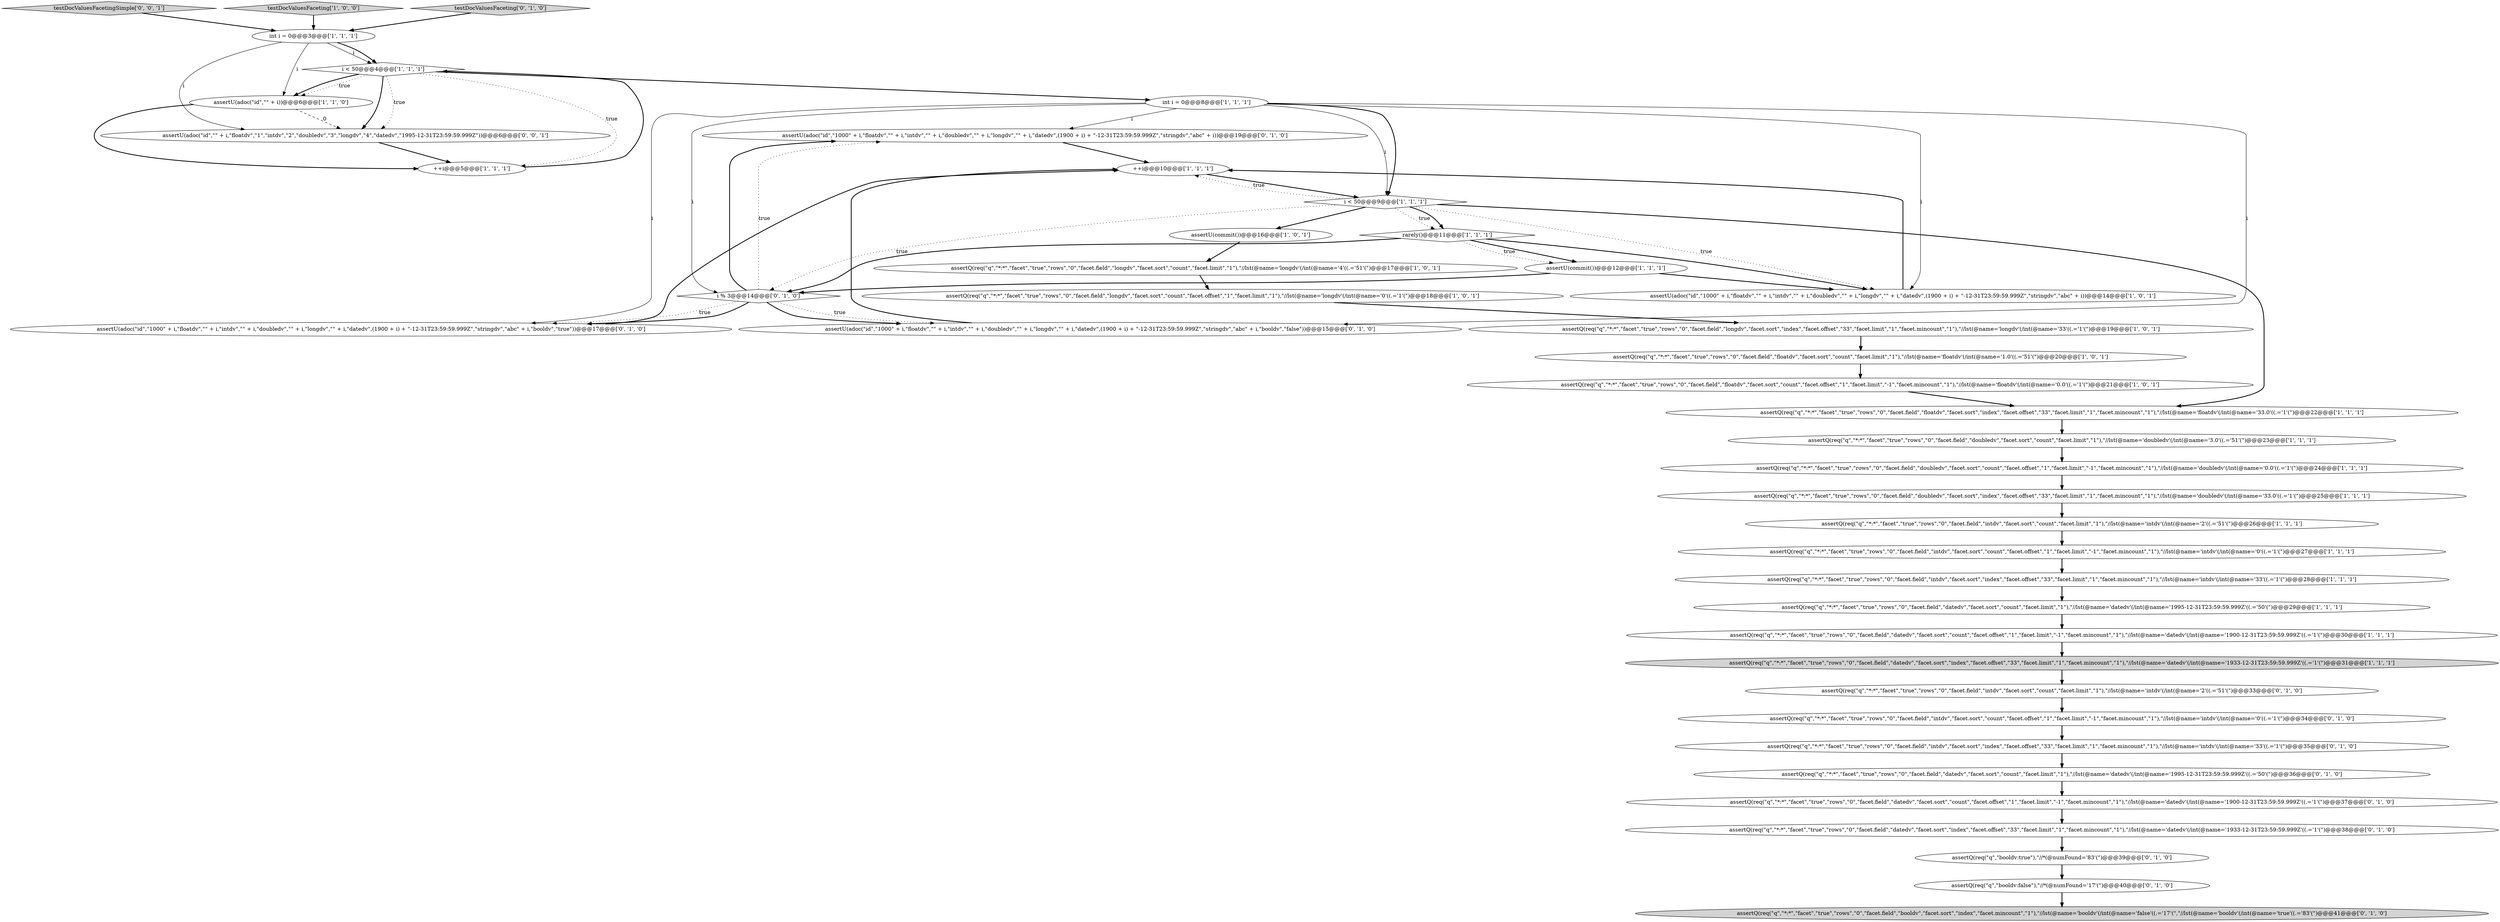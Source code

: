 digraph {
32 [style = filled, label = "assertU(adoc(\"id\",\"1000\" + i,\"floatdv\",\"\" + i,\"intdv\",\"\" + i,\"doubledv\",\"\" + i,\"longdv\",\"\" + i,\"datedv\",(1900 + i) + \"-12-31T23:59:59.999Z\",\"stringdv\",\"abc\" + i))@@@19@@@['0', '1', '0']", fillcolor = white, shape = ellipse image = "AAA1AAABBB2BBB"];
19 [style = filled, label = "assertU(adoc(\"id\",\"1000\" + i,\"floatdv\",\"\" + i,\"intdv\",\"\" + i,\"doubledv\",\"\" + i,\"longdv\",\"\" + i,\"datedv\",(1900 + i) + \"-12-31T23:59:59.999Z\",\"stringdv\",\"abc\" + i))@@@14@@@['1', '0', '1']", fillcolor = white, shape = ellipse image = "AAA0AAABBB1BBB"];
39 [style = filled, label = "assertQ(req(\"q\",\"*:*\",\"facet\",\"true\",\"rows\",\"0\",\"facet.field\",\"datedv\",\"facet.sort\",\"count\",\"facet.offset\",\"1\",\"facet.limit\",\"-1\",\"facet.mincount\",\"1\"),\"//lst(@name='datedv'(/int(@name='1900-12-31T23:59:59.999Z'((.='1'(\")@@@37@@@['0', '1', '0']", fillcolor = white, shape = ellipse image = "AAA0AAABBB2BBB"];
17 [style = filled, label = "assertQ(req(\"q\",\"*:*\",\"facet\",\"true\",\"rows\",\"0\",\"facet.field\",\"longdv\",\"facet.sort\",\"count\",\"facet.limit\",\"1\"),\"//lst(@name='longdv'(/int(@name='4'((.='51'(\")@@@17@@@['1', '0', '1']", fillcolor = white, shape = ellipse image = "AAA0AAABBB1BBB"];
37 [style = filled, label = "assertU(adoc(\"id\",\"1000\" + i,\"floatdv\",\"\" + i,\"intdv\",\"\" + i,\"doubledv\",\"\" + i,\"longdv\",\"\" + i,\"datedv\",(1900 + i) + \"-12-31T23:59:59.999Z\",\"stringdv\",\"abc\" + i,\"booldv\",\"false\"))@@@15@@@['0', '1', '0']", fillcolor = white, shape = ellipse image = "AAA1AAABBB2BBB"];
5 [style = filled, label = "i < 50@@@9@@@['1', '1', '1']", fillcolor = white, shape = diamond image = "AAA0AAABBB1BBB"];
27 [style = filled, label = "i % 3@@@14@@@['0', '1', '0']", fillcolor = white, shape = diamond image = "AAA0AAABBB2BBB"];
13 [style = filled, label = "i < 50@@@4@@@['1', '1', '1']", fillcolor = white, shape = diamond image = "AAA0AAABBB1BBB"];
15 [style = filled, label = "assertQ(req(\"q\",\"*:*\",\"facet\",\"true\",\"rows\",\"0\",\"facet.field\",\"longdv\",\"facet.sort\",\"index\",\"facet.offset\",\"33\",\"facet.limit\",\"1\",\"facet.mincount\",\"1\"),\"//lst(@name='longdv'(/int(@name='33'((.='1'(\")@@@19@@@['1', '0', '1']", fillcolor = white, shape = ellipse image = "AAA0AAABBB1BBB"];
41 [style = filled, label = "assertU(adoc(\"id\",\"\" + i,\"floatdv\",\"1\",\"intdv\",\"2\",\"doubledv\",\"3\",\"longdv\",\"4\",\"datedv\",\"1995-12-31T23:59:59.999Z\"))@@@6@@@['0', '0', '1']", fillcolor = white, shape = ellipse image = "AAA0AAABBB3BBB"];
26 [style = filled, label = "assertQ(req(\"q\",\"*:*\",\"facet\",\"true\",\"rows\",\"0\",\"facet.field\",\"datedv\",\"facet.sort\",\"count\",\"facet.offset\",\"1\",\"facet.limit\",\"-1\",\"facet.mincount\",\"1\"),\"//lst(@name='datedv'(/int(@name='1900-12-31T23:59:59.999Z'((.='1'(\")@@@30@@@['1', '1', '1']", fillcolor = white, shape = ellipse image = "AAA0AAABBB1BBB"];
30 [style = filled, label = "assertQ(req(\"q\",\"*:*\",\"facet\",\"true\",\"rows\",\"0\",\"facet.field\",\"intdv\",\"facet.sort\",\"count\",\"facet.limit\",\"1\"),\"//lst(@name='intdv'(/int(@name='2'((.='51'(\")@@@33@@@['0', '1', '0']", fillcolor = white, shape = ellipse image = "AAA0AAABBB2BBB"];
31 [style = filled, label = "assertQ(req(\"q\",\"booldv:true\"),\"//*(@numFound='83'(\")@@@39@@@['0', '1', '0']", fillcolor = white, shape = ellipse image = "AAA1AAABBB2BBB"];
10 [style = filled, label = "assertQ(req(\"q\",\"*:*\",\"facet\",\"true\",\"rows\",\"0\",\"facet.field\",\"intdv\",\"facet.sort\",\"count\",\"facet.offset\",\"1\",\"facet.limit\",\"-1\",\"facet.mincount\",\"1\"),\"//lst(@name='intdv'(/int(@name='0'((.='1'(\")@@@27@@@['1', '1', '1']", fillcolor = white, shape = ellipse image = "AAA0AAABBB1BBB"];
2 [style = filled, label = "assertQ(req(\"q\",\"*:*\",\"facet\",\"true\",\"rows\",\"0\",\"facet.field\",\"doubledv\",\"facet.sort\",\"count\",\"facet.limit\",\"1\"),\"//lst(@name='doubledv'(/int(@name='3.0'((.='51'(\")@@@23@@@['1', '1', '1']", fillcolor = white, shape = ellipse image = "AAA0AAABBB1BBB"];
16 [style = filled, label = "rarely()@@@11@@@['1', '1', '1']", fillcolor = white, shape = diamond image = "AAA0AAABBB1BBB"];
36 [style = filled, label = "assertQ(req(\"q\",\"*:*\",\"facet\",\"true\",\"rows\",\"0\",\"facet.field\",\"datedv\",\"facet.sort\",\"count\",\"facet.limit\",\"1\"),\"//lst(@name='datedv'(/int(@name='1995-12-31T23:59:59.999Z'((.='50'(\")@@@36@@@['0', '1', '0']", fillcolor = white, shape = ellipse image = "AAA0AAABBB2BBB"];
25 [style = filled, label = "int i = 0@@@8@@@['1', '1', '1']", fillcolor = white, shape = ellipse image = "AAA0AAABBB1BBB"];
1 [style = filled, label = "int i = 0@@@3@@@['1', '1', '1']", fillcolor = white, shape = ellipse image = "AAA0AAABBB1BBB"];
6 [style = filled, label = "assertQ(req(\"q\",\"*:*\",\"facet\",\"true\",\"rows\",\"0\",\"facet.field\",\"doubledv\",\"facet.sort\",\"count\",\"facet.offset\",\"1\",\"facet.limit\",\"-1\",\"facet.mincount\",\"1\"),\"//lst(@name='doubledv'(/int(@name='0.0'((.='1'(\")@@@24@@@['1', '1', '1']", fillcolor = white, shape = ellipse image = "AAA0AAABBB1BBB"];
7 [style = filled, label = "++i@@@5@@@['1', '1', '1']", fillcolor = white, shape = ellipse image = "AAA0AAABBB1BBB"];
0 [style = filled, label = "assertQ(req(\"q\",\"*:*\",\"facet\",\"true\",\"rows\",\"0\",\"facet.field\",\"floatdv\",\"facet.sort\",\"count\",\"facet.limit\",\"1\"),\"//lst(@name='floatdv'(/int(@name='1.0'((.='51'(\")@@@20@@@['1', '0', '1']", fillcolor = white, shape = ellipse image = "AAA0AAABBB1BBB"];
18 [style = filled, label = "assertQ(req(\"q\",\"*:*\",\"facet\",\"true\",\"rows\",\"0\",\"facet.field\",\"doubledv\",\"facet.sort\",\"index\",\"facet.offset\",\"33\",\"facet.limit\",\"1\",\"facet.mincount\",\"1\"),\"//lst(@name='doubledv'(/int(@name='33.0'((.='1'(\")@@@25@@@['1', '1', '1']", fillcolor = white, shape = ellipse image = "AAA0AAABBB1BBB"];
8 [style = filled, label = "assertU(commit())@@@12@@@['1', '1', '1']", fillcolor = white, shape = ellipse image = "AAA0AAABBB1BBB"];
21 [style = filled, label = "assertQ(req(\"q\",\"*:*\",\"facet\",\"true\",\"rows\",\"0\",\"facet.field\",\"intdv\",\"facet.sort\",\"count\",\"facet.limit\",\"1\"),\"//lst(@name='intdv'(/int(@name='2'((.='51'(\")@@@26@@@['1', '1', '1']", fillcolor = white, shape = ellipse image = "AAA0AAABBB1BBB"];
23 [style = filled, label = "assertQ(req(\"q\",\"*:*\",\"facet\",\"true\",\"rows\",\"0\",\"facet.field\",\"datedv\",\"facet.sort\",\"count\",\"facet.limit\",\"1\"),\"//lst(@name='datedv'(/int(@name='1995-12-31T23:59:59.999Z'((.='50'(\")@@@29@@@['1', '1', '1']", fillcolor = white, shape = ellipse image = "AAA0AAABBB1BBB"];
29 [style = filled, label = "assertQ(req(\"q\",\"*:*\",\"facet\",\"true\",\"rows\",\"0\",\"facet.field\",\"intdv\",\"facet.sort\",\"index\",\"facet.offset\",\"33\",\"facet.limit\",\"1\",\"facet.mincount\",\"1\"),\"//lst(@name='intdv'(/int(@name='33'((.='1'(\")@@@35@@@['0', '1', '0']", fillcolor = white, shape = ellipse image = "AAA0AAABBB2BBB"];
22 [style = filled, label = "assertQ(req(\"q\",\"*:*\",\"facet\",\"true\",\"rows\",\"0\",\"facet.field\",\"datedv\",\"facet.sort\",\"index\",\"facet.offset\",\"33\",\"facet.limit\",\"1\",\"facet.mincount\",\"1\"),\"//lst(@name='datedv'(/int(@name='1933-12-31T23:59:59.999Z'((.='1'(\")@@@31@@@['1', '1', '1']", fillcolor = lightgray, shape = ellipse image = "AAA0AAABBB1BBB"];
42 [style = filled, label = "testDocValuesFacetingSimple['0', '0', '1']", fillcolor = lightgray, shape = diamond image = "AAA0AAABBB3BBB"];
11 [style = filled, label = "testDocValuesFaceting['1', '0', '0']", fillcolor = lightgray, shape = diamond image = "AAA0AAABBB1BBB"];
4 [style = filled, label = "assertQ(req(\"q\",\"*:*\",\"facet\",\"true\",\"rows\",\"0\",\"facet.field\",\"floatdv\",\"facet.sort\",\"count\",\"facet.offset\",\"1\",\"facet.limit\",\"-1\",\"facet.mincount\",\"1\"),\"//lst(@name='floatdv'(/int(@name='0.0'((.='1'(\")@@@21@@@['1', '0', '1']", fillcolor = white, shape = ellipse image = "AAA0AAABBB1BBB"];
12 [style = filled, label = "assertQ(req(\"q\",\"*:*\",\"facet\",\"true\",\"rows\",\"0\",\"facet.field\",\"floatdv\",\"facet.sort\",\"index\",\"facet.offset\",\"33\",\"facet.limit\",\"1\",\"facet.mincount\",\"1\"),\"//lst(@name='floatdv'(/int(@name='33.0'((.='1'(\")@@@22@@@['1', '1', '1']", fillcolor = white, shape = ellipse image = "AAA0AAABBB1BBB"];
14 [style = filled, label = "assertQ(req(\"q\",\"*:*\",\"facet\",\"true\",\"rows\",\"0\",\"facet.field\",\"longdv\",\"facet.sort\",\"count\",\"facet.offset\",\"1\",\"facet.limit\",\"1\"),\"//lst(@name='longdv'(/int(@name='0'((.='1'(\")@@@18@@@['1', '0', '1']", fillcolor = white, shape = ellipse image = "AAA0AAABBB1BBB"];
20 [style = filled, label = "++i@@@10@@@['1', '1', '1']", fillcolor = white, shape = ellipse image = "AAA0AAABBB1BBB"];
33 [style = filled, label = "assertQ(req(\"q\",\"*:*\",\"facet\",\"true\",\"rows\",\"0\",\"facet.field\",\"datedv\",\"facet.sort\",\"index\",\"facet.offset\",\"33\",\"facet.limit\",\"1\",\"facet.mincount\",\"1\"),\"//lst(@name='datedv'(/int(@name='1933-12-31T23:59:59.999Z'((.='1'(\")@@@38@@@['0', '1', '0']", fillcolor = white, shape = ellipse image = "AAA0AAABBB2BBB"];
40 [style = filled, label = "assertU(adoc(\"id\",\"1000\" + i,\"floatdv\",\"\" + i,\"intdv\",\"\" + i,\"doubledv\",\"\" + i,\"longdv\",\"\" + i,\"datedv\",(1900 + i) + \"-12-31T23:59:59.999Z\",\"stringdv\",\"abc\" + i,\"booldv\",\"true\"))@@@17@@@['0', '1', '0']", fillcolor = white, shape = ellipse image = "AAA1AAABBB2BBB"];
28 [style = filled, label = "testDocValuesFaceting['0', '1', '0']", fillcolor = lightgray, shape = diamond image = "AAA0AAABBB2BBB"];
34 [style = filled, label = "assertQ(req(\"q\",\"*:*\",\"facet\",\"true\",\"rows\",\"0\",\"facet.field\",\"intdv\",\"facet.sort\",\"count\",\"facet.offset\",\"1\",\"facet.limit\",\"-1\",\"facet.mincount\",\"1\"),\"//lst(@name='intdv'(/int(@name='0'((.='1'(\")@@@34@@@['0', '1', '0']", fillcolor = white, shape = ellipse image = "AAA0AAABBB2BBB"];
38 [style = filled, label = "assertQ(req(\"q\",\"booldv:false\"),\"//*(@numFound='17'(\")@@@40@@@['0', '1', '0']", fillcolor = white, shape = ellipse image = "AAA1AAABBB2BBB"];
24 [style = filled, label = "assertQ(req(\"q\",\"*:*\",\"facet\",\"true\",\"rows\",\"0\",\"facet.field\",\"intdv\",\"facet.sort\",\"index\",\"facet.offset\",\"33\",\"facet.limit\",\"1\",\"facet.mincount\",\"1\"),\"//lst(@name='intdv'(/int(@name='33'((.='1'(\")@@@28@@@['1', '1', '1']", fillcolor = white, shape = ellipse image = "AAA0AAABBB1BBB"];
3 [style = filled, label = "assertU(adoc(\"id\",\"\" + i))@@@6@@@['1', '1', '0']", fillcolor = white, shape = ellipse image = "AAA0AAABBB1BBB"];
35 [style = filled, label = "assertQ(req(\"q\",\"*:*\",\"facet\",\"true\",\"rows\",\"0\",\"facet.field\",\"booldv\",\"facet.sort\",\"index\",\"facet.mincount\",\"1\"),\"//lst(@name='booldv'(/int(@name='false'((.='17'(\",\"//lst(@name='booldv'(/int(@name='true'((.='83'(\")@@@41@@@['0', '1', '0']", fillcolor = lightgray, shape = ellipse image = "AAA1AAABBB2BBB"];
9 [style = filled, label = "assertU(commit())@@@16@@@['1', '0', '1']", fillcolor = white, shape = ellipse image = "AAA0AAABBB1BBB"];
26->22 [style = bold, label=""];
1->41 [style = solid, label="i"];
13->41 [style = dotted, label="true"];
5->19 [style = dotted, label="true"];
39->33 [style = bold, label=""];
1->13 [style = solid, label="i"];
6->18 [style = bold, label=""];
22->30 [style = bold, label=""];
30->34 [style = bold, label=""];
5->16 [style = dotted, label="true"];
0->4 [style = bold, label=""];
10->24 [style = bold, label=""];
33->31 [style = bold, label=""];
37->20 [style = bold, label=""];
24->23 [style = bold, label=""];
13->25 [style = bold, label=""];
19->20 [style = bold, label=""];
20->5 [style = bold, label=""];
16->19 [style = bold, label=""];
12->2 [style = bold, label=""];
25->40 [style = solid, label="i"];
42->1 [style = bold, label=""];
16->8 [style = bold, label=""];
27->32 [style = bold, label=""];
17->14 [style = bold, label=""];
11->1 [style = bold, label=""];
27->37 [style = bold, label=""];
5->9 [style = bold, label=""];
29->36 [style = bold, label=""];
5->27 [style = dotted, label="true"];
3->7 [style = bold, label=""];
27->32 [style = dotted, label="true"];
21->10 [style = bold, label=""];
13->41 [style = bold, label=""];
23->26 [style = bold, label=""];
8->27 [style = bold, label=""];
7->13 [style = bold, label=""];
32->20 [style = bold, label=""];
27->40 [style = bold, label=""];
1->3 [style = solid, label="i"];
3->41 [style = dashed, label="0"];
15->0 [style = bold, label=""];
28->1 [style = bold, label=""];
25->27 [style = solid, label="i"];
25->5 [style = bold, label=""];
27->40 [style = dotted, label="true"];
9->17 [style = bold, label=""];
41->7 [style = bold, label=""];
16->27 [style = bold, label=""];
4->12 [style = bold, label=""];
25->5 [style = solid, label="i"];
38->35 [style = bold, label=""];
13->3 [style = dotted, label="true"];
18->21 [style = bold, label=""];
13->3 [style = bold, label=""];
2->6 [style = bold, label=""];
25->19 [style = solid, label="i"];
5->12 [style = bold, label=""];
16->8 [style = dotted, label="true"];
34->29 [style = bold, label=""];
25->32 [style = solid, label="i"];
40->20 [style = bold, label=""];
14->15 [style = bold, label=""];
13->7 [style = dotted, label="true"];
5->16 [style = bold, label=""];
36->39 [style = bold, label=""];
27->37 [style = dotted, label="true"];
31->38 [style = bold, label=""];
8->19 [style = bold, label=""];
5->20 [style = dotted, label="true"];
1->13 [style = bold, label=""];
25->37 [style = solid, label="i"];
}
